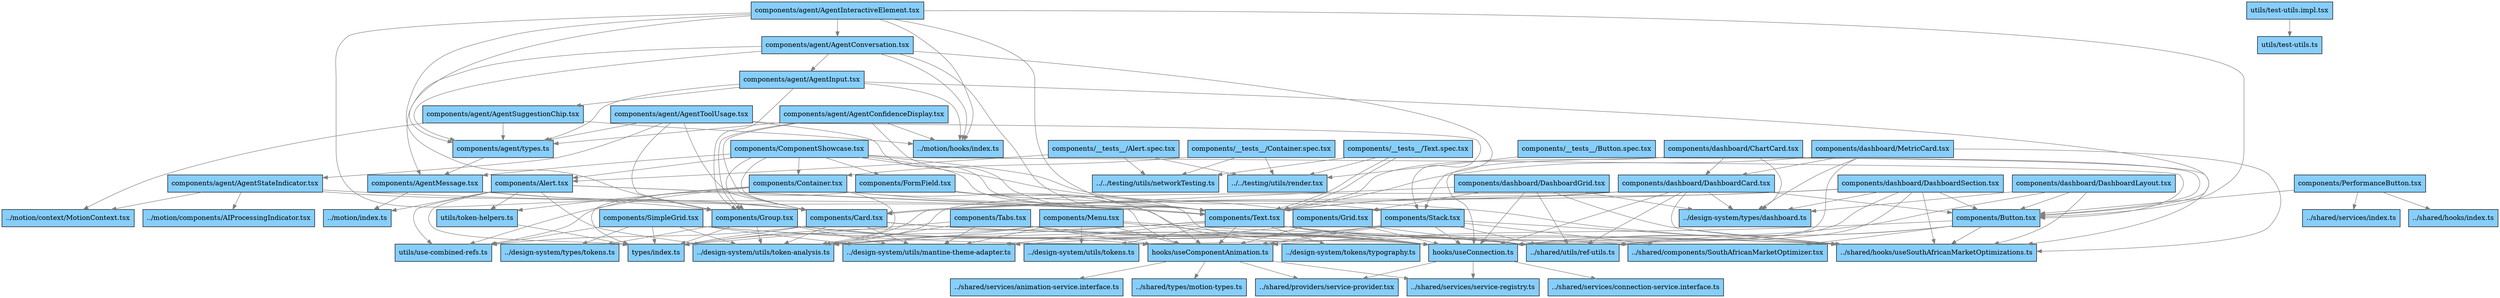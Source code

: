 digraph "Frontend UI Components" {
  rankdir="TB";
  node [shape=box, style=filled, fillcolor=lightskyblue];
  edge [color=gray50, fontcolor=gray50];

  components_AgentMessage_tsx [label="components/AgentMessage.tsx"];
  components_Card_tsx [label="components/Card.tsx"];
  components_Text_tsx [label="components/Text.tsx"];
  ___motion_index_ts [label="../motion/index.ts"];
  components_Alert_tsx [label="components/Alert.tsx"];
  hooks_useComponentAnimation_ts [label="hooks/useComponentAnimation.ts"];
  utils_use_combined_refs_ts [label="utils/use-combined-refs.ts"];
  utils_token_helpers_ts [label="utils/token-helpers.ts"];
  types_index_ts [label="types/index.ts"];
  ___design_system_utils_token_analysis_ts [label="../design-system/utils/token-analysis.ts"];
  components_Button_tsx [label="components/Button.tsx"];
  ___shared_utils_ref_utils_ts [label="../shared/utils/ref-utils.ts"];
  hooks_useConnection_ts [label="hooks/useConnection.ts"];
  ___shared_hooks_useSouthAfricanMarketOptimizations_ts [label="../shared/hooks/useSouthAfricanMarketOptimizations.ts"];
  ___shared_components_SouthAfricanMarketOptimizer_tsx [label="../shared/components/SouthAfricanMarketOptimizer.tsx"];
  ___design_system_utils_mantine_theme_adapter_ts [label="../design-system/utils/mantine-theme-adapter.ts"];
  components_ComponentShowcase_tsx [label="components/ComponentShowcase.tsx"];
  components_Container_tsx [label="components/Container.tsx"];
  components_Group_tsx [label="components/Group.tsx"];
  components_Stack_tsx [label="components/Stack.tsx"];
  components_FormField_tsx [label="components/FormField.tsx"];
  components_Grid_tsx [label="components/Grid.tsx"];
  ___design_system_types_tokens_ts [label="../design-system/types/tokens.ts"];
  components_Menu_tsx [label="components/Menu.tsx"];
  ___design_system_utils_tokens_ts [label="../design-system/utils/tokens.ts"];
  components_PerformanceButton_tsx [label="components/PerformanceButton.tsx"];
  ___shared_services_index_ts [label="../shared/services/index.ts"];
  ___shared_hooks_index_ts [label="../shared/hooks/index.ts"];
  components_SimpleGrid_tsx [label="components/SimpleGrid.tsx"];
  components_Tabs_tsx [label="components/Tabs.tsx"];
  ___design_system_tokens_typography_ts [label="../design-system/tokens/typography.ts"];
  components___tests___Alert_spec_tsx [label="components/__tests__/Alert.spec.tsx"];
  ______testing_utils_render_tsx [label="../../testing/utils/render.tsx"];
  ______testing_utils_networkTesting_ts [label="../../testing/utils/networkTesting.ts"];
  components___tests___Button_spec_tsx [label="components/__tests__/Button.spec.tsx"];
  components___tests___Container_spec_tsx [label="components/__tests__/Container.spec.tsx"];
  components___tests___Text_spec_tsx [label="components/__tests__/Text.spec.tsx"];
  components_agent_AgentConfidenceDisplay_tsx [label="components/agent/AgentConfidenceDisplay.tsx"];
  components_agent_types_ts [label="components/agent/types.ts"];
  ___motion_hooks_index_ts [label="../motion/hooks/index.ts"];
  components_agent_AgentConversation_tsx [label="components/agent/AgentConversation.tsx"];
  components_agent_AgentInput_tsx [label="components/agent/AgentInput.tsx"];
  components_agent_AgentSuggestionChip_tsx [label="components/agent/AgentSuggestionChip.tsx"];
  components_agent_AgentInteractiveElement_tsx [label="components/agent/AgentInteractiveElement.tsx"];
  components_agent_AgentStateIndicator_tsx [label="components/agent/AgentStateIndicator.tsx"];
  ___motion_components_AIProcessingIndicator_tsx [label="../motion/components/AIProcessingIndicator.tsx"];
  ___motion_context_MotionContext_tsx [label="../motion/context/MotionContext.tsx"];
  components_agent_AgentToolUsage_tsx [label="components/agent/AgentToolUsage.tsx"];
  components_dashboard_ChartCard_tsx [label="components/dashboard/ChartCard.tsx"];
  components_dashboard_DashboardCard_tsx [label="components/dashboard/DashboardCard.tsx"];
  ___design_system_types_dashboard_ts [label="../design-system/types/dashboard.ts"];
  components_dashboard_DashboardGrid_tsx [label="components/dashboard/DashboardGrid.tsx"];
  components_dashboard_DashboardLayout_tsx [label="components/dashboard/DashboardLayout.tsx"];
  components_dashboard_DashboardSection_tsx [label="components/dashboard/DashboardSection.tsx"];
  components_dashboard_MetricCard_tsx [label="components/dashboard/MetricCard.tsx"];
  ___shared_services_animation_service_interface_ts [label="../shared/services/animation-service.interface.ts"];
  ___shared_types_motion_types_ts [label="../shared/types/motion-types.ts"];
  ___shared_services_service_registry_ts [label="../shared/services/service-registry.ts"];
  ___shared_providers_service_provider_tsx [label="../shared/providers/service-provider.tsx"];
  ___shared_services_connection_service_interface_ts [label="../shared/services/connection-service.interface.ts"];
  utils_test_utils_impl_tsx [label="utils/test-utils.impl.tsx"];
  utils_test_utils_ts [label="utils/test-utils.ts"];

  components_AgentMessage_tsx -> components_Card_tsx;
  components_AgentMessage_tsx -> components_Text_tsx;
  components_AgentMessage_tsx -> ___motion_index_ts;
  components_Alert_tsx -> components_Text_tsx;
  components_Alert_tsx -> ___motion_index_ts;
  components_Alert_tsx -> hooks_useComponentAnimation_ts;
  components_Alert_tsx -> utils_use_combined_refs_ts;
  components_Alert_tsx -> utils_token_helpers_ts;
  components_Alert_tsx -> types_index_ts;
  components_Alert_tsx -> ___design_system_utils_token_analysis_ts;
  components_Button_tsx -> ___shared_utils_ref_utils_ts;
  components_Button_tsx -> hooks_useComponentAnimation_ts;
  components_Button_tsx -> hooks_useConnection_ts;
  components_Button_tsx -> ___shared_hooks_useSouthAfricanMarketOptimizations_ts;
  components_Button_tsx -> ___shared_components_SouthAfricanMarketOptimizer_tsx;
  components_Card_tsx -> utils_use_combined_refs_ts;
  components_Card_tsx -> ___design_system_utils_mantine_theme_adapter_ts;
  components_Card_tsx -> hooks_useConnection_ts;
  components_Card_tsx -> ___design_system_utils_token_analysis_ts;
  components_Card_tsx -> types_index_ts;
  components_Card_tsx -> ___shared_hooks_useSouthAfricanMarketOptimizations_ts;
  components_ComponentShowcase_tsx -> components_Container_tsx;
  components_ComponentShowcase_tsx -> components_Text_tsx;
  components_ComponentShowcase_tsx -> components_Button_tsx;
  components_ComponentShowcase_tsx -> components_Card_tsx;
  components_ComponentShowcase_tsx -> components_Group_tsx;
  components_ComponentShowcase_tsx -> components_Stack_tsx;
  components_ComponentShowcase_tsx -> components_Alert_tsx;
  components_ComponentShowcase_tsx -> components_FormField_tsx;
  components_ComponentShowcase_tsx -> components_AgentMessage_tsx;
  components_ComponentShowcase_tsx -> components_Grid_tsx;
  components_Container_tsx -> types_index_ts;
  components_Container_tsx -> utils_token_helpers_ts;
  components_Container_tsx -> utils_use_combined_refs_ts;
  components_Container_tsx -> ___design_system_utils_token_analysis_ts;
  components_Container_tsx -> hooks_useConnection_ts;
  components_Container_tsx -> ___shared_hooks_useSouthAfricanMarketOptimizations_ts;
  components_FormField_tsx -> utils_use_combined_refs_ts;
  components_FormField_tsx -> hooks_useConnection_ts;
  components_FormField_tsx -> hooks_useComponentAnimation_ts;
  components_FormField_tsx -> components_Text_tsx;
  components_Grid_tsx -> ___design_system_utils_token_analysis_ts;
  components_Grid_tsx -> ___shared_utils_ref_utils_ts;
  components_Grid_tsx -> hooks_useComponentAnimation_ts;
  components_Grid_tsx -> hooks_useConnection_ts;
  components_Group_tsx -> types_index_ts;
  components_Group_tsx -> ___design_system_utils_token_analysis_ts;
  components_Group_tsx -> ___design_system_utils_mantine_theme_adapter_ts;
  components_Group_tsx -> ___design_system_types_tokens_ts;
  components_Group_tsx -> ___shared_utils_ref_utils_ts;
  components_Group_tsx -> hooks_useComponentAnimation_ts;
  components_Group_tsx -> hooks_useConnection_ts;
  components_Menu_tsx -> types_index_ts;
  components_Menu_tsx -> ___design_system_utils_tokens_ts;
  components_Menu_tsx -> ___design_system_utils_mantine_theme_adapter_ts;
  components_Menu_tsx -> ___design_system_utils_token_analysis_ts;
  components_Menu_tsx -> ___shared_utils_ref_utils_ts;
  components_Menu_tsx -> hooks_useComponentAnimation_ts;
  components_Menu_tsx -> hooks_useConnection_ts;
  components_PerformanceButton_tsx -> components_Button_tsx;
  components_PerformanceButton_tsx -> ___shared_services_index_ts;
  components_PerformanceButton_tsx -> ___shared_hooks_index_ts;
  components_SimpleGrid_tsx -> utils_use_combined_refs_ts;
  components_SimpleGrid_tsx -> types_index_ts;
  components_SimpleGrid_tsx -> ___design_system_utils_token_analysis_ts;
  components_SimpleGrid_tsx -> hooks_useConnection_ts;
  components_SimpleGrid_tsx -> ___shared_hooks_useSouthAfricanMarketOptimizations_ts;
  components_SimpleGrid_tsx -> ___design_system_types_tokens_ts;
  components_SimpleGrid_tsx -> ___design_system_utils_mantine_theme_adapter_ts;
  components_Stack_tsx -> ___design_system_utils_token_analysis_ts;
  components_Stack_tsx -> ___design_system_utils_mantine_theme_adapter_ts;
  components_Stack_tsx -> ___shared_utils_ref_utils_ts;
  components_Stack_tsx -> hooks_useComponentAnimation_ts;
  components_Stack_tsx -> hooks_useConnection_ts;
  components_Stack_tsx -> hooks_useComponentAnimation_ts;
  components_Stack_tsx -> ___shared_components_SouthAfricanMarketOptimizer_tsx;
  components_Stack_tsx -> ___shared_hooks_useSouthAfricanMarketOptimizations_ts;
  components_Tabs_tsx -> ___shared_utils_ref_utils_ts;
  components_Tabs_tsx -> types_index_ts;
  components_Tabs_tsx -> hooks_useComponentAnimation_ts;
  components_Tabs_tsx -> ___design_system_utils_token_analysis_ts;
  components_Tabs_tsx -> hooks_useConnection_ts;
  components_Tabs_tsx -> ___design_system_utils_mantine_theme_adapter_ts;
  components_Text_tsx -> ___design_system_utils_tokens_ts;
  components_Text_tsx -> ___design_system_utils_mantine_theme_adapter_ts;
  components_Text_tsx -> ___design_system_utils_token_analysis_ts;
  components_Text_tsx -> types_index_ts;
  components_Text_tsx -> ___design_system_tokens_typography_ts;
  components_Text_tsx -> ___shared_utils_ref_utils_ts;
  components_Text_tsx -> hooks_useComponentAnimation_ts;
  components_Text_tsx -> hooks_useConnection_ts;
  components_Text_tsx -> ___shared_hooks_useSouthAfricanMarketOptimizations_ts;
  components_Text_tsx -> ___shared_components_SouthAfricanMarketOptimizer_tsx;
  components___tests___Alert_spec_tsx -> ______testing_utils_render_tsx;
  components___tests___Alert_spec_tsx -> components_Alert_tsx;
  components___tests___Alert_spec_tsx -> ______testing_utils_networkTesting_ts;
  components___tests___Button_spec_tsx -> ______testing_utils_render_tsx;
  components___tests___Button_spec_tsx -> components_Button_tsx;
  components___tests___Container_spec_tsx -> ______testing_utils_render_tsx;
  components___tests___Container_spec_tsx -> ______testing_utils_networkTesting_ts;
  components___tests___Container_spec_tsx -> components_Container_tsx;
  components___tests___Text_spec_tsx -> ______testing_utils_render_tsx;
  components___tests___Text_spec_tsx -> ______testing_utils_networkTesting_ts;
  components___tests___Text_spec_tsx -> components_Text_tsx;
  components___tests___Text_spec_tsx -> components_Text_tsx;
  components_agent_AgentConfidenceDisplay_tsx -> components_Group_tsx;
  components_agent_AgentConfidenceDisplay_tsx -> components_Text_tsx;
  components_agent_AgentConfidenceDisplay_tsx -> components_Card_tsx;
  components_agent_AgentConfidenceDisplay_tsx -> components_agent_types_ts;
  components_agent_AgentConfidenceDisplay_tsx -> ___motion_hooks_index_ts;
  components_agent_AgentConversation_tsx -> components_AgentMessage_tsx;
  components_agent_AgentConversation_tsx -> components_Stack_tsx;
  components_agent_AgentConversation_tsx -> components_Text_tsx;
  components_agent_AgentConversation_tsx -> components_agent_AgentInput_tsx;
  components_agent_AgentConversation_tsx -> components_agent_types_ts;
  components_agent_AgentConversation_tsx -> ___motion_hooks_index_ts;
  components_agent_AgentInput_tsx -> components_Button_tsx;
  components_agent_AgentInput_tsx -> components_Group_tsx;
  components_agent_AgentInput_tsx -> components_agent_AgentSuggestionChip_tsx;
  components_agent_AgentInput_tsx -> components_agent_types_ts;
  components_agent_AgentInput_tsx -> ___motion_hooks_index_ts;
  components_agent_AgentInteractiveElement_tsx -> components_Button_tsx;
  components_agent_AgentInteractiveElement_tsx -> components_Group_tsx;
  components_agent_AgentInteractiveElement_tsx -> components_Text_tsx;
  components_agent_AgentInteractiveElement_tsx -> components_Card_tsx;
  components_agent_AgentInteractiveElement_tsx -> components_agent_types_ts;
  components_agent_AgentInteractiveElement_tsx -> ___motion_hooks_index_ts;
  components_agent_AgentInteractiveElement_tsx -> components_agent_AgentConversation_tsx;
  components_agent_AgentStateIndicator_tsx -> components_Text_tsx;
  components_agent_AgentStateIndicator_tsx -> components_Group_tsx;
  components_agent_AgentStateIndicator_tsx -> ___motion_components_AIProcessingIndicator_tsx;
  components_agent_AgentStateIndicator_tsx -> ___motion_context_MotionContext_tsx;
  components_agent_AgentSuggestionChip_tsx -> ___motion_context_MotionContext_tsx;
  components_agent_AgentSuggestionChip_tsx -> components_agent_types_ts;
  components_agent_AgentSuggestionChip_tsx -> ___motion_hooks_index_ts;
  components_agent_AgentToolUsage_tsx -> components_Card_tsx;
  components_agent_AgentToolUsage_tsx -> components_Text_tsx;
  components_agent_AgentToolUsage_tsx -> components_Group_tsx;
  components_agent_AgentToolUsage_tsx -> components_Stack_tsx;
  components_agent_AgentToolUsage_tsx -> components_agent_AgentStateIndicator_tsx;
  components_agent_AgentToolUsage_tsx -> components_agent_types_ts;
  components_agent_types_ts -> components_AgentMessage_tsx;
  components_dashboard_ChartCard_tsx -> components_Text_tsx;
  components_dashboard_ChartCard_tsx -> components_dashboard_DashboardCard_tsx;
  components_dashboard_ChartCard_tsx -> hooks_useConnection_ts;
  components_dashboard_ChartCard_tsx -> ___shared_hooks_useSouthAfricanMarketOptimizations_ts;
  components_dashboard_ChartCard_tsx -> ___design_system_types_dashboard_ts;
  components_dashboard_DashboardCard_tsx -> components_Card_tsx;
  components_dashboard_DashboardCard_tsx -> components_Button_tsx;
  components_dashboard_DashboardCard_tsx -> components_Text_tsx;
  components_dashboard_DashboardCard_tsx -> hooks_useConnection_ts;
  components_dashboard_DashboardCard_tsx -> ___shared_hooks_useSouthAfricanMarketOptimizations_ts;
  components_dashboard_DashboardCard_tsx -> ___shared_utils_ref_utils_ts;
  components_dashboard_DashboardCard_tsx -> ___design_system_utils_token_analysis_ts;
  components_dashboard_DashboardCard_tsx -> ___design_system_types_dashboard_ts;
  components_dashboard_DashboardGrid_tsx -> components_Grid_tsx;
  components_dashboard_DashboardGrid_tsx -> hooks_useConnection_ts;
  components_dashboard_DashboardGrid_tsx -> ___design_system_utils_token_analysis_ts;
  components_dashboard_DashboardGrid_tsx -> ___shared_hooks_useSouthAfricanMarketOptimizations_ts;
  components_dashboard_DashboardGrid_tsx -> ___shared_utils_ref_utils_ts;
  components_dashboard_DashboardGrid_tsx -> ___design_system_types_dashboard_ts;
  components_dashboard_DashboardLayout_tsx -> components_Button_tsx;
  components_dashboard_DashboardLayout_tsx -> hooks_useConnection_ts;
  components_dashboard_DashboardLayout_tsx -> ___shared_hooks_useSouthAfricanMarketOptimizations_ts;
  components_dashboard_DashboardLayout_tsx -> ___design_system_types_dashboard_ts;
  components_dashboard_DashboardSection_tsx -> components_Text_tsx;
  components_dashboard_DashboardSection_tsx -> components_Button_tsx;
  components_dashboard_DashboardSection_tsx -> components_Card_tsx;
  components_dashboard_DashboardSection_tsx -> ___shared_utils_ref_utils_ts;
  components_dashboard_DashboardSection_tsx -> hooks_useConnection_ts;
  components_dashboard_DashboardSection_tsx -> ___shared_hooks_useSouthAfricanMarketOptimizations_ts;
  components_dashboard_DashboardSection_tsx -> ___design_system_types_dashboard_ts;
  components_dashboard_MetricCard_tsx -> components_Text_tsx;
  components_dashboard_MetricCard_tsx -> components_dashboard_DashboardCard_tsx;
  components_dashboard_MetricCard_tsx -> hooks_useConnection_ts;
  components_dashboard_MetricCard_tsx -> ___shared_hooks_useSouthAfricanMarketOptimizations_ts;
  components_dashboard_MetricCard_tsx -> ___design_system_types_dashboard_ts;
  hooks_useComponentAnimation_ts -> ___shared_services_animation_service_interface_ts;
  hooks_useComponentAnimation_ts -> ___shared_types_motion_types_ts;
  hooks_useComponentAnimation_ts -> ___shared_services_service_registry_ts;
  hooks_useComponentAnimation_ts -> ___shared_providers_service_provider_tsx;
  hooks_useConnection_ts -> ___shared_services_connection_service_interface_ts;
  hooks_useConnection_ts -> ___shared_services_service_registry_ts;
  hooks_useConnection_ts -> ___shared_providers_service_provider_tsx;
  utils_test_utils_impl_tsx -> utils_test_utils_ts;
  utils_token_helpers_ts -> types_index_ts;
}

